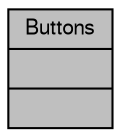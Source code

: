 digraph "Buttons"
{
  edge [fontname="FreeSans",fontsize="10",labelfontname="FreeSans",labelfontsize="10"];
  node [fontname="FreeSans",fontsize="10",shape=record];
  Node1 [label="{Buttons\n||}",height=0.2,width=0.4,color="black", fillcolor="grey75", style="filled", fontcolor="black"];
}
